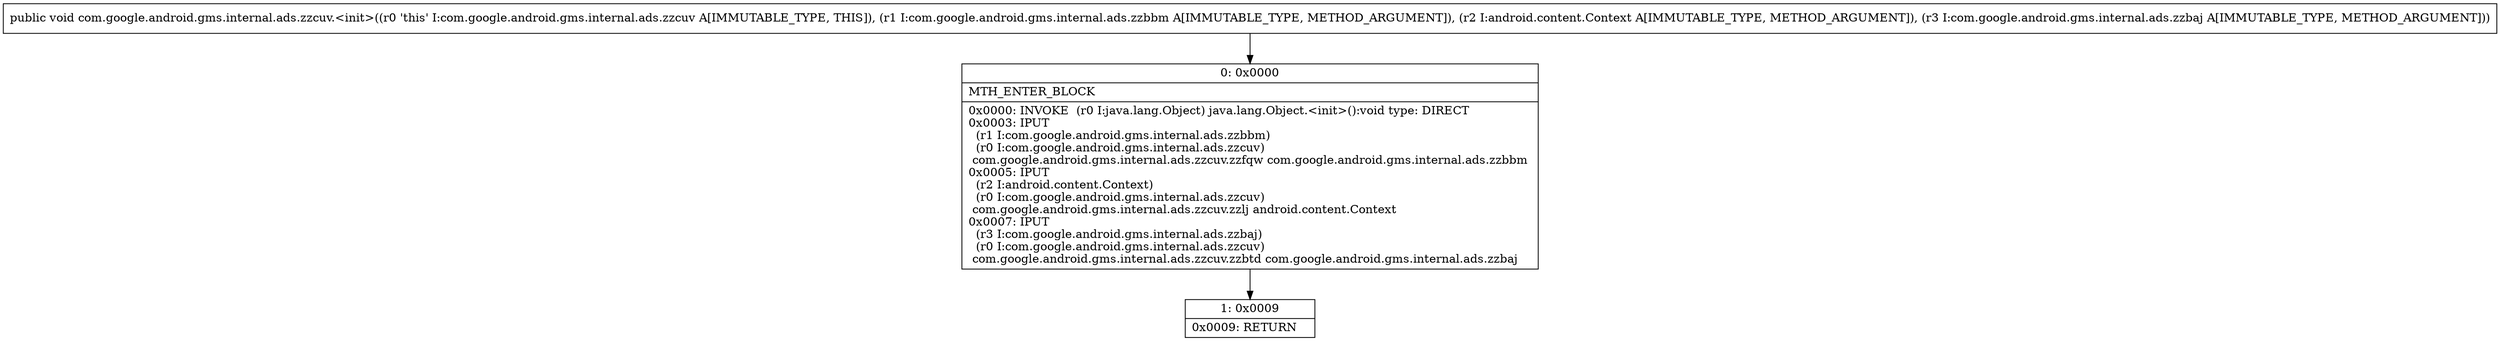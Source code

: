 digraph "CFG forcom.google.android.gms.internal.ads.zzcuv.\<init\>(Lcom\/google\/android\/gms\/internal\/ads\/zzbbm;Landroid\/content\/Context;Lcom\/google\/android\/gms\/internal\/ads\/zzbaj;)V" {
Node_0 [shape=record,label="{0\:\ 0x0000|MTH_ENTER_BLOCK\l|0x0000: INVOKE  (r0 I:java.lang.Object) java.lang.Object.\<init\>():void type: DIRECT \l0x0003: IPUT  \l  (r1 I:com.google.android.gms.internal.ads.zzbbm)\l  (r0 I:com.google.android.gms.internal.ads.zzcuv)\l com.google.android.gms.internal.ads.zzcuv.zzfqw com.google.android.gms.internal.ads.zzbbm \l0x0005: IPUT  \l  (r2 I:android.content.Context)\l  (r0 I:com.google.android.gms.internal.ads.zzcuv)\l com.google.android.gms.internal.ads.zzcuv.zzlj android.content.Context \l0x0007: IPUT  \l  (r3 I:com.google.android.gms.internal.ads.zzbaj)\l  (r0 I:com.google.android.gms.internal.ads.zzcuv)\l com.google.android.gms.internal.ads.zzcuv.zzbtd com.google.android.gms.internal.ads.zzbaj \l}"];
Node_1 [shape=record,label="{1\:\ 0x0009|0x0009: RETURN   \l}"];
MethodNode[shape=record,label="{public void com.google.android.gms.internal.ads.zzcuv.\<init\>((r0 'this' I:com.google.android.gms.internal.ads.zzcuv A[IMMUTABLE_TYPE, THIS]), (r1 I:com.google.android.gms.internal.ads.zzbbm A[IMMUTABLE_TYPE, METHOD_ARGUMENT]), (r2 I:android.content.Context A[IMMUTABLE_TYPE, METHOD_ARGUMENT]), (r3 I:com.google.android.gms.internal.ads.zzbaj A[IMMUTABLE_TYPE, METHOD_ARGUMENT])) }"];
MethodNode -> Node_0;
Node_0 -> Node_1;
}

